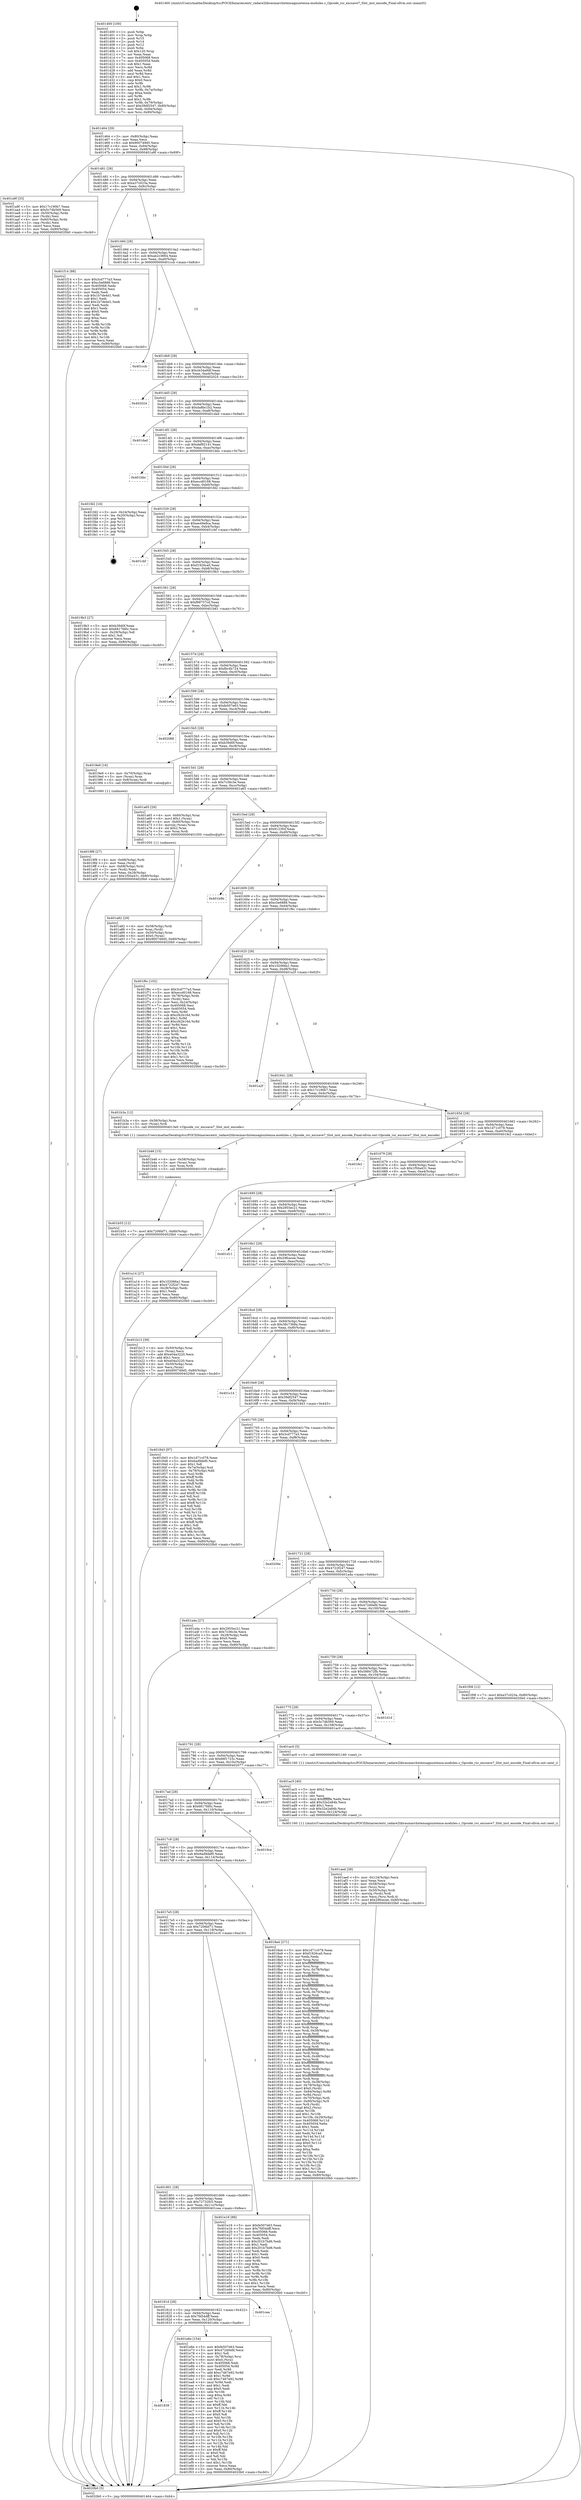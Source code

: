digraph "0x401400" {
  label = "0x401400 (/mnt/c/Users/mathe/Desktop/tcc/POCII/binaries/extr_radare2librasmarchxtensagnuxtensa-modules.c_Opcode_rsr_excsave7_Slot_inst_encode_Final-ollvm.out::main(0))"
  labelloc = "t"
  node[shape=record]

  Entry [label="",width=0.3,height=0.3,shape=circle,fillcolor=black,style=filled]
  "0x401464" [label="{
     0x401464 [29]\l
     | [instrs]\l
     &nbsp;&nbsp;0x401464 \<+3\>: mov -0x80(%rbp),%eax\l
     &nbsp;&nbsp;0x401467 \<+2\>: mov %eax,%ecx\l
     &nbsp;&nbsp;0x401469 \<+6\>: sub $0x900749d5,%ecx\l
     &nbsp;&nbsp;0x40146f \<+6\>: mov %eax,-0x94(%rbp)\l
     &nbsp;&nbsp;0x401475 \<+6\>: mov %ecx,-0x98(%rbp)\l
     &nbsp;&nbsp;0x40147b \<+6\>: je 0000000000401a9f \<main+0x69f\>\l
  }"]
  "0x401a9f" [label="{
     0x401a9f [33]\l
     | [instrs]\l
     &nbsp;&nbsp;0x401a9f \<+5\>: mov $0x17c190b7,%eax\l
     &nbsp;&nbsp;0x401aa4 \<+5\>: mov $0x5c7db569,%ecx\l
     &nbsp;&nbsp;0x401aa9 \<+4\>: mov -0x50(%rbp),%rdx\l
     &nbsp;&nbsp;0x401aad \<+2\>: mov (%rdx),%esi\l
     &nbsp;&nbsp;0x401aaf \<+4\>: mov -0x60(%rbp),%rdx\l
     &nbsp;&nbsp;0x401ab3 \<+2\>: cmp (%rdx),%esi\l
     &nbsp;&nbsp;0x401ab5 \<+3\>: cmovl %ecx,%eax\l
     &nbsp;&nbsp;0x401ab8 \<+3\>: mov %eax,-0x80(%rbp)\l
     &nbsp;&nbsp;0x401abb \<+5\>: jmp 00000000004020b0 \<main+0xcb0\>\l
  }"]
  "0x401481" [label="{
     0x401481 [28]\l
     | [instrs]\l
     &nbsp;&nbsp;0x401481 \<+5\>: jmp 0000000000401486 \<main+0x86\>\l
     &nbsp;&nbsp;0x401486 \<+6\>: mov -0x94(%rbp),%eax\l
     &nbsp;&nbsp;0x40148c \<+5\>: sub $0xa37c023a,%eax\l
     &nbsp;&nbsp;0x401491 \<+6\>: mov %eax,-0x9c(%rbp)\l
     &nbsp;&nbsp;0x401497 \<+6\>: je 0000000000401f14 \<main+0xb14\>\l
  }"]
  Exit [label="",width=0.3,height=0.3,shape=circle,fillcolor=black,style=filled,peripheries=2]
  "0x401f14" [label="{
     0x401f14 [88]\l
     | [instrs]\l
     &nbsp;&nbsp;0x401f14 \<+5\>: mov $0x3cd777a3,%eax\l
     &nbsp;&nbsp;0x401f19 \<+5\>: mov $0xc5e6888,%ecx\l
     &nbsp;&nbsp;0x401f1e \<+7\>: mov 0x405068,%edx\l
     &nbsp;&nbsp;0x401f25 \<+7\>: mov 0x405054,%esi\l
     &nbsp;&nbsp;0x401f2c \<+2\>: mov %edx,%edi\l
     &nbsp;&nbsp;0x401f2e \<+6\>: sub $0x1b7de4d1,%edi\l
     &nbsp;&nbsp;0x401f34 \<+3\>: sub $0x1,%edi\l
     &nbsp;&nbsp;0x401f37 \<+6\>: add $0x1b7de4d1,%edi\l
     &nbsp;&nbsp;0x401f3d \<+3\>: imul %edi,%edx\l
     &nbsp;&nbsp;0x401f40 \<+3\>: and $0x1,%edx\l
     &nbsp;&nbsp;0x401f43 \<+3\>: cmp $0x0,%edx\l
     &nbsp;&nbsp;0x401f46 \<+4\>: sete %r8b\l
     &nbsp;&nbsp;0x401f4a \<+3\>: cmp $0xa,%esi\l
     &nbsp;&nbsp;0x401f4d \<+4\>: setl %r9b\l
     &nbsp;&nbsp;0x401f51 \<+3\>: mov %r8b,%r10b\l
     &nbsp;&nbsp;0x401f54 \<+3\>: and %r9b,%r10b\l
     &nbsp;&nbsp;0x401f57 \<+3\>: xor %r9b,%r8b\l
     &nbsp;&nbsp;0x401f5a \<+3\>: or %r8b,%r10b\l
     &nbsp;&nbsp;0x401f5d \<+4\>: test $0x1,%r10b\l
     &nbsp;&nbsp;0x401f61 \<+3\>: cmovne %ecx,%eax\l
     &nbsp;&nbsp;0x401f64 \<+3\>: mov %eax,-0x80(%rbp)\l
     &nbsp;&nbsp;0x401f67 \<+5\>: jmp 00000000004020b0 \<main+0xcb0\>\l
  }"]
  "0x40149d" [label="{
     0x40149d [28]\l
     | [instrs]\l
     &nbsp;&nbsp;0x40149d \<+5\>: jmp 00000000004014a2 \<main+0xa2\>\l
     &nbsp;&nbsp;0x4014a2 \<+6\>: mov -0x94(%rbp),%eax\l
     &nbsp;&nbsp;0x4014a8 \<+5\>: sub $0xab2c3664,%eax\l
     &nbsp;&nbsp;0x4014ad \<+6\>: mov %eax,-0xa0(%rbp)\l
     &nbsp;&nbsp;0x4014b3 \<+6\>: je 0000000000401ccb \<main+0x8cb\>\l
  }"]
  "0x401839" [label="{
     0x401839\l
  }", style=dashed]
  "0x401ccb" [label="{
     0x401ccb\l
  }", style=dashed]
  "0x4014b9" [label="{
     0x4014b9 [28]\l
     | [instrs]\l
     &nbsp;&nbsp;0x4014b9 \<+5\>: jmp 00000000004014be \<main+0xbe\>\l
     &nbsp;&nbsp;0x4014be \<+6\>: mov -0x94(%rbp),%eax\l
     &nbsp;&nbsp;0x4014c4 \<+5\>: sub $0xcb34a9df,%eax\l
     &nbsp;&nbsp;0x4014c9 \<+6\>: mov %eax,-0xa4(%rbp)\l
     &nbsp;&nbsp;0x4014cf \<+6\>: je 0000000000402024 \<main+0xc24\>\l
  }"]
  "0x401e6e" [label="{
     0x401e6e [154]\l
     | [instrs]\l
     &nbsp;&nbsp;0x401e6e \<+5\>: mov $0xfe507e63,%eax\l
     &nbsp;&nbsp;0x401e73 \<+5\>: mov $0x472d0efd,%ecx\l
     &nbsp;&nbsp;0x401e78 \<+2\>: mov $0x1,%dl\l
     &nbsp;&nbsp;0x401e7a \<+4\>: mov -0x78(%rbp),%rsi\l
     &nbsp;&nbsp;0x401e7e \<+6\>: movl $0x0,(%rsi)\l
     &nbsp;&nbsp;0x401e84 \<+7\>: mov 0x405068,%edi\l
     &nbsp;&nbsp;0x401e8b \<+8\>: mov 0x405054,%r8d\l
     &nbsp;&nbsp;0x401e93 \<+3\>: mov %edi,%r9d\l
     &nbsp;&nbsp;0x401e96 \<+7\>: add $0xc7467e92,%r9d\l
     &nbsp;&nbsp;0x401e9d \<+4\>: sub $0x1,%r9d\l
     &nbsp;&nbsp;0x401ea1 \<+7\>: sub $0xc7467e92,%r9d\l
     &nbsp;&nbsp;0x401ea8 \<+4\>: imul %r9d,%edi\l
     &nbsp;&nbsp;0x401eac \<+3\>: and $0x1,%edi\l
     &nbsp;&nbsp;0x401eaf \<+3\>: cmp $0x0,%edi\l
     &nbsp;&nbsp;0x401eb2 \<+4\>: sete %r10b\l
     &nbsp;&nbsp;0x401eb6 \<+4\>: cmp $0xa,%r8d\l
     &nbsp;&nbsp;0x401eba \<+4\>: setl %r11b\l
     &nbsp;&nbsp;0x401ebe \<+3\>: mov %r10b,%bl\l
     &nbsp;&nbsp;0x401ec1 \<+3\>: xor $0xff,%bl\l
     &nbsp;&nbsp;0x401ec4 \<+3\>: mov %r11b,%r14b\l
     &nbsp;&nbsp;0x401ec7 \<+4\>: xor $0xff,%r14b\l
     &nbsp;&nbsp;0x401ecb \<+3\>: xor $0x0,%dl\l
     &nbsp;&nbsp;0x401ece \<+3\>: mov %bl,%r15b\l
     &nbsp;&nbsp;0x401ed1 \<+4\>: and $0x0,%r15b\l
     &nbsp;&nbsp;0x401ed5 \<+3\>: and %dl,%r10b\l
     &nbsp;&nbsp;0x401ed8 \<+3\>: mov %r14b,%r12b\l
     &nbsp;&nbsp;0x401edb \<+4\>: and $0x0,%r12b\l
     &nbsp;&nbsp;0x401edf \<+3\>: and %dl,%r11b\l
     &nbsp;&nbsp;0x401ee2 \<+3\>: or %r10b,%r15b\l
     &nbsp;&nbsp;0x401ee5 \<+3\>: or %r11b,%r12b\l
     &nbsp;&nbsp;0x401ee8 \<+3\>: xor %r12b,%r15b\l
     &nbsp;&nbsp;0x401eeb \<+3\>: or %r14b,%bl\l
     &nbsp;&nbsp;0x401eee \<+3\>: xor $0xff,%bl\l
     &nbsp;&nbsp;0x401ef1 \<+3\>: or $0x0,%dl\l
     &nbsp;&nbsp;0x401ef4 \<+2\>: and %dl,%bl\l
     &nbsp;&nbsp;0x401ef6 \<+3\>: or %bl,%r15b\l
     &nbsp;&nbsp;0x401ef9 \<+4\>: test $0x1,%r15b\l
     &nbsp;&nbsp;0x401efd \<+3\>: cmovne %ecx,%eax\l
     &nbsp;&nbsp;0x401f00 \<+3\>: mov %eax,-0x80(%rbp)\l
     &nbsp;&nbsp;0x401f03 \<+5\>: jmp 00000000004020b0 \<main+0xcb0\>\l
  }"]
  "0x402024" [label="{
     0x402024\l
  }", style=dashed]
  "0x4014d5" [label="{
     0x4014d5 [28]\l
     | [instrs]\l
     &nbsp;&nbsp;0x4014d5 \<+5\>: jmp 00000000004014da \<main+0xda\>\l
     &nbsp;&nbsp;0x4014da \<+6\>: mov -0x94(%rbp),%eax\l
     &nbsp;&nbsp;0x4014e0 \<+5\>: sub $0xda8bc1b2,%eax\l
     &nbsp;&nbsp;0x4014e5 \<+6\>: mov %eax,-0xa8(%rbp)\l
     &nbsp;&nbsp;0x4014eb \<+6\>: je 0000000000401dad \<main+0x9ad\>\l
  }"]
  "0x40181d" [label="{
     0x40181d [28]\l
     | [instrs]\l
     &nbsp;&nbsp;0x40181d \<+5\>: jmp 0000000000401822 \<main+0x422\>\l
     &nbsp;&nbsp;0x401822 \<+6\>: mov -0x94(%rbp),%eax\l
     &nbsp;&nbsp;0x401828 \<+5\>: sub $0x7fd54dff,%eax\l
     &nbsp;&nbsp;0x40182d \<+6\>: mov %eax,-0x120(%rbp)\l
     &nbsp;&nbsp;0x401833 \<+6\>: je 0000000000401e6e \<main+0xa6e\>\l
  }"]
  "0x401dad" [label="{
     0x401dad\l
  }", style=dashed]
  "0x4014f1" [label="{
     0x4014f1 [28]\l
     | [instrs]\l
     &nbsp;&nbsp;0x4014f1 \<+5\>: jmp 00000000004014f6 \<main+0xf6\>\l
     &nbsp;&nbsp;0x4014f6 \<+6\>: mov -0x94(%rbp),%eax\l
     &nbsp;&nbsp;0x4014fc \<+5\>: sub $0xdef92141,%eax\l
     &nbsp;&nbsp;0x401501 \<+6\>: mov %eax,-0xac(%rbp)\l
     &nbsp;&nbsp;0x401507 \<+6\>: je 0000000000401bbc \<main+0x7bc\>\l
  }"]
  "0x401cea" [label="{
     0x401cea\l
  }", style=dashed]
  "0x401bbc" [label="{
     0x401bbc\l
  }", style=dashed]
  "0x40150d" [label="{
     0x40150d [28]\l
     | [instrs]\l
     &nbsp;&nbsp;0x40150d \<+5\>: jmp 0000000000401512 \<main+0x112\>\l
     &nbsp;&nbsp;0x401512 \<+6\>: mov -0x94(%rbp),%eax\l
     &nbsp;&nbsp;0x401518 \<+5\>: sub $0xeccd0168,%eax\l
     &nbsp;&nbsp;0x40151d \<+6\>: mov %eax,-0xb0(%rbp)\l
     &nbsp;&nbsp;0x401523 \<+6\>: je 0000000000401fd2 \<main+0xbd2\>\l
  }"]
  "0x401801" [label="{
     0x401801 [28]\l
     | [instrs]\l
     &nbsp;&nbsp;0x401801 \<+5\>: jmp 0000000000401806 \<main+0x406\>\l
     &nbsp;&nbsp;0x401806 \<+6\>: mov -0x94(%rbp),%eax\l
     &nbsp;&nbsp;0x40180c \<+5\>: sub $0x72732fc5,%eax\l
     &nbsp;&nbsp;0x401811 \<+6\>: mov %eax,-0x11c(%rbp)\l
     &nbsp;&nbsp;0x401817 \<+6\>: je 0000000000401cea \<main+0x8ea\>\l
  }"]
  "0x401fd2" [label="{
     0x401fd2 [16]\l
     | [instrs]\l
     &nbsp;&nbsp;0x401fd2 \<+3\>: mov -0x24(%rbp),%eax\l
     &nbsp;&nbsp;0x401fd5 \<+4\>: lea -0x20(%rbp),%rsp\l
     &nbsp;&nbsp;0x401fd9 \<+1\>: pop %rbx\l
     &nbsp;&nbsp;0x401fda \<+2\>: pop %r12\l
     &nbsp;&nbsp;0x401fdc \<+2\>: pop %r14\l
     &nbsp;&nbsp;0x401fde \<+2\>: pop %r15\l
     &nbsp;&nbsp;0x401fe0 \<+1\>: pop %rbp\l
     &nbsp;&nbsp;0x401fe1 \<+1\>: ret\l
  }"]
  "0x401529" [label="{
     0x401529 [28]\l
     | [instrs]\l
     &nbsp;&nbsp;0x401529 \<+5\>: jmp 000000000040152e \<main+0x12e\>\l
     &nbsp;&nbsp;0x40152e \<+6\>: mov -0x94(%rbp),%eax\l
     &nbsp;&nbsp;0x401534 \<+5\>: sub $0xee49e8ca,%eax\l
     &nbsp;&nbsp;0x401539 \<+6\>: mov %eax,-0xb4(%rbp)\l
     &nbsp;&nbsp;0x40153f \<+6\>: je 0000000000401cbf \<main+0x8bf\>\l
  }"]
  "0x401e16" [label="{
     0x401e16 [88]\l
     | [instrs]\l
     &nbsp;&nbsp;0x401e16 \<+5\>: mov $0xfe507e63,%eax\l
     &nbsp;&nbsp;0x401e1b \<+5\>: mov $0x7fd54dff,%ecx\l
     &nbsp;&nbsp;0x401e20 \<+7\>: mov 0x405068,%edx\l
     &nbsp;&nbsp;0x401e27 \<+7\>: mov 0x405054,%esi\l
     &nbsp;&nbsp;0x401e2e \<+2\>: mov %edx,%edi\l
     &nbsp;&nbsp;0x401e30 \<+6\>: sub $0x201b7bd6,%edi\l
     &nbsp;&nbsp;0x401e36 \<+3\>: sub $0x1,%edi\l
     &nbsp;&nbsp;0x401e39 \<+6\>: add $0x201b7bd6,%edi\l
     &nbsp;&nbsp;0x401e3f \<+3\>: imul %edi,%edx\l
     &nbsp;&nbsp;0x401e42 \<+3\>: and $0x1,%edx\l
     &nbsp;&nbsp;0x401e45 \<+3\>: cmp $0x0,%edx\l
     &nbsp;&nbsp;0x401e48 \<+4\>: sete %r8b\l
     &nbsp;&nbsp;0x401e4c \<+3\>: cmp $0xa,%esi\l
     &nbsp;&nbsp;0x401e4f \<+4\>: setl %r9b\l
     &nbsp;&nbsp;0x401e53 \<+3\>: mov %r8b,%r10b\l
     &nbsp;&nbsp;0x401e56 \<+3\>: and %r9b,%r10b\l
     &nbsp;&nbsp;0x401e59 \<+3\>: xor %r9b,%r8b\l
     &nbsp;&nbsp;0x401e5c \<+3\>: or %r8b,%r10b\l
     &nbsp;&nbsp;0x401e5f \<+4\>: test $0x1,%r10b\l
     &nbsp;&nbsp;0x401e63 \<+3\>: cmovne %ecx,%eax\l
     &nbsp;&nbsp;0x401e66 \<+3\>: mov %eax,-0x80(%rbp)\l
     &nbsp;&nbsp;0x401e69 \<+5\>: jmp 00000000004020b0 \<main+0xcb0\>\l
  }"]
  "0x401cbf" [label="{
     0x401cbf\l
  }", style=dashed]
  "0x401545" [label="{
     0x401545 [28]\l
     | [instrs]\l
     &nbsp;&nbsp;0x401545 \<+5\>: jmp 000000000040154a \<main+0x14a\>\l
     &nbsp;&nbsp;0x40154a \<+6\>: mov -0x94(%rbp),%eax\l
     &nbsp;&nbsp;0x401550 \<+5\>: sub $0xf1926ca0,%eax\l
     &nbsp;&nbsp;0x401555 \<+6\>: mov %eax,-0xb8(%rbp)\l
     &nbsp;&nbsp;0x40155b \<+6\>: je 00000000004019b3 \<main+0x5b3\>\l
  }"]
  "0x401b55" [label="{
     0x401b55 [12]\l
     | [instrs]\l
     &nbsp;&nbsp;0x401b55 \<+7\>: movl $0x7206bf71,-0x80(%rbp)\l
     &nbsp;&nbsp;0x401b5c \<+5\>: jmp 00000000004020b0 \<main+0xcb0\>\l
  }"]
  "0x4019b3" [label="{
     0x4019b3 [27]\l
     | [instrs]\l
     &nbsp;&nbsp;0x4019b3 \<+5\>: mov $0xb39d0f,%eax\l
     &nbsp;&nbsp;0x4019b8 \<+5\>: mov $0x6817fd0c,%ecx\l
     &nbsp;&nbsp;0x4019bd \<+3\>: mov -0x29(%rbp),%dl\l
     &nbsp;&nbsp;0x4019c0 \<+3\>: test $0x1,%dl\l
     &nbsp;&nbsp;0x4019c3 \<+3\>: cmovne %ecx,%eax\l
     &nbsp;&nbsp;0x4019c6 \<+3\>: mov %eax,-0x80(%rbp)\l
     &nbsp;&nbsp;0x4019c9 \<+5\>: jmp 00000000004020b0 \<main+0xcb0\>\l
  }"]
  "0x401561" [label="{
     0x401561 [28]\l
     | [instrs]\l
     &nbsp;&nbsp;0x401561 \<+5\>: jmp 0000000000401566 \<main+0x166\>\l
     &nbsp;&nbsp;0x401566 \<+6\>: mov -0x94(%rbp),%eax\l
     &nbsp;&nbsp;0x40156c \<+5\>: sub $0xf68757cd,%eax\l
     &nbsp;&nbsp;0x401571 \<+6\>: mov %eax,-0xbc(%rbp)\l
     &nbsp;&nbsp;0x401577 \<+6\>: je 0000000000401b61 \<main+0x761\>\l
  }"]
  "0x401b46" [label="{
     0x401b46 [15]\l
     | [instrs]\l
     &nbsp;&nbsp;0x401b46 \<+4\>: mov -0x58(%rbp),%rax\l
     &nbsp;&nbsp;0x401b4a \<+3\>: mov (%rax),%rax\l
     &nbsp;&nbsp;0x401b4d \<+3\>: mov %rax,%rdi\l
     &nbsp;&nbsp;0x401b50 \<+5\>: call 0000000000401030 \<free@plt\>\l
     | [calls]\l
     &nbsp;&nbsp;0x401030 \{1\} (unknown)\l
  }"]
  "0x401b61" [label="{
     0x401b61\l
  }", style=dashed]
  "0x40157d" [label="{
     0x40157d [28]\l
     | [instrs]\l
     &nbsp;&nbsp;0x40157d \<+5\>: jmp 0000000000401582 \<main+0x182\>\l
     &nbsp;&nbsp;0x401582 \<+6\>: mov -0x94(%rbp),%eax\l
     &nbsp;&nbsp;0x401588 \<+5\>: sub $0xfbc4b724,%eax\l
     &nbsp;&nbsp;0x40158d \<+6\>: mov %eax,-0xc0(%rbp)\l
     &nbsp;&nbsp;0x401593 \<+6\>: je 0000000000401e0a \<main+0xa0a\>\l
  }"]
  "0x401aed" [label="{
     0x401aed [38]\l
     | [instrs]\l
     &nbsp;&nbsp;0x401aed \<+6\>: mov -0x124(%rbp),%ecx\l
     &nbsp;&nbsp;0x401af3 \<+3\>: imul %eax,%ecx\l
     &nbsp;&nbsp;0x401af6 \<+4\>: mov -0x58(%rbp),%rsi\l
     &nbsp;&nbsp;0x401afa \<+3\>: mov (%rsi),%rsi\l
     &nbsp;&nbsp;0x401afd \<+4\>: mov -0x50(%rbp),%rdi\l
     &nbsp;&nbsp;0x401b01 \<+3\>: movslq (%rdi),%rdi\l
     &nbsp;&nbsp;0x401b04 \<+3\>: mov %ecx,(%rsi,%rdi,4)\l
     &nbsp;&nbsp;0x401b07 \<+7\>: movl $0x29fcecee,-0x80(%rbp)\l
     &nbsp;&nbsp;0x401b0e \<+5\>: jmp 00000000004020b0 \<main+0xcb0\>\l
  }"]
  "0x401e0a" [label="{
     0x401e0a\l
  }", style=dashed]
  "0x401599" [label="{
     0x401599 [28]\l
     | [instrs]\l
     &nbsp;&nbsp;0x401599 \<+5\>: jmp 000000000040159e \<main+0x19e\>\l
     &nbsp;&nbsp;0x40159e \<+6\>: mov -0x94(%rbp),%eax\l
     &nbsp;&nbsp;0x4015a4 \<+5\>: sub $0xfe507e63,%eax\l
     &nbsp;&nbsp;0x4015a9 \<+6\>: mov %eax,-0xc4(%rbp)\l
     &nbsp;&nbsp;0x4015af \<+6\>: je 0000000000402088 \<main+0xc88\>\l
  }"]
  "0x401ac5" [label="{
     0x401ac5 [40]\l
     | [instrs]\l
     &nbsp;&nbsp;0x401ac5 \<+5\>: mov $0x2,%ecx\l
     &nbsp;&nbsp;0x401aca \<+1\>: cltd\l
     &nbsp;&nbsp;0x401acb \<+2\>: idiv %ecx\l
     &nbsp;&nbsp;0x401acd \<+6\>: imul $0xfffffffe,%edx,%ecx\l
     &nbsp;&nbsp;0x401ad3 \<+6\>: add $0x32e2a84b,%ecx\l
     &nbsp;&nbsp;0x401ad9 \<+3\>: add $0x1,%ecx\l
     &nbsp;&nbsp;0x401adc \<+6\>: sub $0x32e2a84b,%ecx\l
     &nbsp;&nbsp;0x401ae2 \<+6\>: mov %ecx,-0x124(%rbp)\l
     &nbsp;&nbsp;0x401ae8 \<+5\>: call 0000000000401160 \<next_i\>\l
     | [calls]\l
     &nbsp;&nbsp;0x401160 \{1\} (/mnt/c/Users/mathe/Desktop/tcc/POCII/binaries/extr_radare2librasmarchxtensagnuxtensa-modules.c_Opcode_rsr_excsave7_Slot_inst_encode_Final-ollvm.out::next_i)\l
  }"]
  "0x402088" [label="{
     0x402088\l
  }", style=dashed]
  "0x4015b5" [label="{
     0x4015b5 [28]\l
     | [instrs]\l
     &nbsp;&nbsp;0x4015b5 \<+5\>: jmp 00000000004015ba \<main+0x1ba\>\l
     &nbsp;&nbsp;0x4015ba \<+6\>: mov -0x94(%rbp),%eax\l
     &nbsp;&nbsp;0x4015c0 \<+5\>: sub $0xb39d0f,%eax\l
     &nbsp;&nbsp;0x4015c5 \<+6\>: mov %eax,-0xc8(%rbp)\l
     &nbsp;&nbsp;0x4015cb \<+6\>: je 00000000004019e9 \<main+0x5e9\>\l
  }"]
  "0x401a82" [label="{
     0x401a82 [29]\l
     | [instrs]\l
     &nbsp;&nbsp;0x401a82 \<+4\>: mov -0x58(%rbp),%rdi\l
     &nbsp;&nbsp;0x401a86 \<+3\>: mov %rax,(%rdi)\l
     &nbsp;&nbsp;0x401a89 \<+4\>: mov -0x50(%rbp),%rax\l
     &nbsp;&nbsp;0x401a8d \<+6\>: movl $0x0,(%rax)\l
     &nbsp;&nbsp;0x401a93 \<+7\>: movl $0x900749d5,-0x80(%rbp)\l
     &nbsp;&nbsp;0x401a9a \<+5\>: jmp 00000000004020b0 \<main+0xcb0\>\l
  }"]
  "0x4019e9" [label="{
     0x4019e9 [16]\l
     | [instrs]\l
     &nbsp;&nbsp;0x4019e9 \<+4\>: mov -0x70(%rbp),%rax\l
     &nbsp;&nbsp;0x4019ed \<+3\>: mov (%rax),%rax\l
     &nbsp;&nbsp;0x4019f0 \<+4\>: mov 0x8(%rax),%rdi\l
     &nbsp;&nbsp;0x4019f4 \<+5\>: call 0000000000401060 \<atoi@plt\>\l
     | [calls]\l
     &nbsp;&nbsp;0x401060 \{1\} (unknown)\l
  }"]
  "0x4015d1" [label="{
     0x4015d1 [28]\l
     | [instrs]\l
     &nbsp;&nbsp;0x4015d1 \<+5\>: jmp 00000000004015d6 \<main+0x1d6\>\l
     &nbsp;&nbsp;0x4015d6 \<+6\>: mov -0x94(%rbp),%eax\l
     &nbsp;&nbsp;0x4015dc \<+5\>: sub $0x7c36c3e,%eax\l
     &nbsp;&nbsp;0x4015e1 \<+6\>: mov %eax,-0xcc(%rbp)\l
     &nbsp;&nbsp;0x4015e7 \<+6\>: je 0000000000401a65 \<main+0x665\>\l
  }"]
  "0x4019f9" [label="{
     0x4019f9 [27]\l
     | [instrs]\l
     &nbsp;&nbsp;0x4019f9 \<+4\>: mov -0x68(%rbp),%rdi\l
     &nbsp;&nbsp;0x4019fd \<+2\>: mov %eax,(%rdi)\l
     &nbsp;&nbsp;0x4019ff \<+4\>: mov -0x68(%rbp),%rdi\l
     &nbsp;&nbsp;0x401a03 \<+2\>: mov (%rdi),%eax\l
     &nbsp;&nbsp;0x401a05 \<+3\>: mov %eax,-0x28(%rbp)\l
     &nbsp;&nbsp;0x401a08 \<+7\>: movl $0x1f50a431,-0x80(%rbp)\l
     &nbsp;&nbsp;0x401a0f \<+5\>: jmp 00000000004020b0 \<main+0xcb0\>\l
  }"]
  "0x401a65" [label="{
     0x401a65 [29]\l
     | [instrs]\l
     &nbsp;&nbsp;0x401a65 \<+4\>: mov -0x60(%rbp),%rax\l
     &nbsp;&nbsp;0x401a69 \<+6\>: movl $0x1,(%rax)\l
     &nbsp;&nbsp;0x401a6f \<+4\>: mov -0x60(%rbp),%rax\l
     &nbsp;&nbsp;0x401a73 \<+3\>: movslq (%rax),%rax\l
     &nbsp;&nbsp;0x401a76 \<+4\>: shl $0x2,%rax\l
     &nbsp;&nbsp;0x401a7a \<+3\>: mov %rax,%rdi\l
     &nbsp;&nbsp;0x401a7d \<+5\>: call 0000000000401050 \<malloc@plt\>\l
     | [calls]\l
     &nbsp;&nbsp;0x401050 \{1\} (unknown)\l
  }"]
  "0x4015ed" [label="{
     0x4015ed [28]\l
     | [instrs]\l
     &nbsp;&nbsp;0x4015ed \<+5\>: jmp 00000000004015f2 \<main+0x1f2\>\l
     &nbsp;&nbsp;0x4015f2 \<+6\>: mov -0x94(%rbp),%eax\l
     &nbsp;&nbsp;0x4015f8 \<+5\>: sub $0x9123fcf,%eax\l
     &nbsp;&nbsp;0x4015fd \<+6\>: mov %eax,-0xd0(%rbp)\l
     &nbsp;&nbsp;0x401603 \<+6\>: je 0000000000401b9b \<main+0x79b\>\l
  }"]
  "0x4017e5" [label="{
     0x4017e5 [28]\l
     | [instrs]\l
     &nbsp;&nbsp;0x4017e5 \<+5\>: jmp 00000000004017ea \<main+0x3ea\>\l
     &nbsp;&nbsp;0x4017ea \<+6\>: mov -0x94(%rbp),%eax\l
     &nbsp;&nbsp;0x4017f0 \<+5\>: sub $0x7206bf71,%eax\l
     &nbsp;&nbsp;0x4017f5 \<+6\>: mov %eax,-0x118(%rbp)\l
     &nbsp;&nbsp;0x4017fb \<+6\>: je 0000000000401e16 \<main+0xa16\>\l
  }"]
  "0x401b9b" [label="{
     0x401b9b\l
  }", style=dashed]
  "0x401609" [label="{
     0x401609 [28]\l
     | [instrs]\l
     &nbsp;&nbsp;0x401609 \<+5\>: jmp 000000000040160e \<main+0x20e\>\l
     &nbsp;&nbsp;0x40160e \<+6\>: mov -0x94(%rbp),%eax\l
     &nbsp;&nbsp;0x401614 \<+5\>: sub $0xc5e6888,%eax\l
     &nbsp;&nbsp;0x401619 \<+6\>: mov %eax,-0xd4(%rbp)\l
     &nbsp;&nbsp;0x40161f \<+6\>: je 0000000000401f6c \<main+0xb6c\>\l
  }"]
  "0x4018a4" [label="{
     0x4018a4 [271]\l
     | [instrs]\l
     &nbsp;&nbsp;0x4018a4 \<+5\>: mov $0x1d71c078,%eax\l
     &nbsp;&nbsp;0x4018a9 \<+5\>: mov $0xf1926ca0,%ecx\l
     &nbsp;&nbsp;0x4018ae \<+2\>: xor %edx,%edx\l
     &nbsp;&nbsp;0x4018b0 \<+3\>: mov %rsp,%rsi\l
     &nbsp;&nbsp;0x4018b3 \<+4\>: add $0xfffffffffffffff0,%rsi\l
     &nbsp;&nbsp;0x4018b7 \<+3\>: mov %rsi,%rsp\l
     &nbsp;&nbsp;0x4018ba \<+4\>: mov %rsi,-0x78(%rbp)\l
     &nbsp;&nbsp;0x4018be \<+3\>: mov %rsp,%rsi\l
     &nbsp;&nbsp;0x4018c1 \<+4\>: add $0xfffffffffffffff0,%rsi\l
     &nbsp;&nbsp;0x4018c5 \<+3\>: mov %rsi,%rsp\l
     &nbsp;&nbsp;0x4018c8 \<+3\>: mov %rsp,%rdi\l
     &nbsp;&nbsp;0x4018cb \<+4\>: add $0xfffffffffffffff0,%rdi\l
     &nbsp;&nbsp;0x4018cf \<+3\>: mov %rdi,%rsp\l
     &nbsp;&nbsp;0x4018d2 \<+4\>: mov %rdi,-0x70(%rbp)\l
     &nbsp;&nbsp;0x4018d6 \<+3\>: mov %rsp,%rdi\l
     &nbsp;&nbsp;0x4018d9 \<+4\>: add $0xfffffffffffffff0,%rdi\l
     &nbsp;&nbsp;0x4018dd \<+3\>: mov %rdi,%rsp\l
     &nbsp;&nbsp;0x4018e0 \<+4\>: mov %rdi,-0x68(%rbp)\l
     &nbsp;&nbsp;0x4018e4 \<+3\>: mov %rsp,%rdi\l
     &nbsp;&nbsp;0x4018e7 \<+4\>: add $0xfffffffffffffff0,%rdi\l
     &nbsp;&nbsp;0x4018eb \<+3\>: mov %rdi,%rsp\l
     &nbsp;&nbsp;0x4018ee \<+4\>: mov %rdi,-0x60(%rbp)\l
     &nbsp;&nbsp;0x4018f2 \<+3\>: mov %rsp,%rdi\l
     &nbsp;&nbsp;0x4018f5 \<+4\>: add $0xfffffffffffffff0,%rdi\l
     &nbsp;&nbsp;0x4018f9 \<+3\>: mov %rdi,%rsp\l
     &nbsp;&nbsp;0x4018fc \<+4\>: mov %rdi,-0x58(%rbp)\l
     &nbsp;&nbsp;0x401900 \<+3\>: mov %rsp,%rdi\l
     &nbsp;&nbsp;0x401903 \<+4\>: add $0xfffffffffffffff0,%rdi\l
     &nbsp;&nbsp;0x401907 \<+3\>: mov %rdi,%rsp\l
     &nbsp;&nbsp;0x40190a \<+4\>: mov %rdi,-0x50(%rbp)\l
     &nbsp;&nbsp;0x40190e \<+3\>: mov %rsp,%rdi\l
     &nbsp;&nbsp;0x401911 \<+4\>: add $0xfffffffffffffff0,%rdi\l
     &nbsp;&nbsp;0x401915 \<+3\>: mov %rdi,%rsp\l
     &nbsp;&nbsp;0x401918 \<+4\>: mov %rdi,-0x48(%rbp)\l
     &nbsp;&nbsp;0x40191c \<+3\>: mov %rsp,%rdi\l
     &nbsp;&nbsp;0x40191f \<+4\>: add $0xfffffffffffffff0,%rdi\l
     &nbsp;&nbsp;0x401923 \<+3\>: mov %rdi,%rsp\l
     &nbsp;&nbsp;0x401926 \<+4\>: mov %rdi,-0x40(%rbp)\l
     &nbsp;&nbsp;0x40192a \<+3\>: mov %rsp,%rdi\l
     &nbsp;&nbsp;0x40192d \<+4\>: add $0xfffffffffffffff0,%rdi\l
     &nbsp;&nbsp;0x401931 \<+3\>: mov %rdi,%rsp\l
     &nbsp;&nbsp;0x401934 \<+4\>: mov %rdi,-0x38(%rbp)\l
     &nbsp;&nbsp;0x401938 \<+4\>: mov -0x78(%rbp),%rdi\l
     &nbsp;&nbsp;0x40193c \<+6\>: movl $0x0,(%rdi)\l
     &nbsp;&nbsp;0x401942 \<+7\>: mov -0x84(%rbp),%r8d\l
     &nbsp;&nbsp;0x401949 \<+3\>: mov %r8d,(%rsi)\l
     &nbsp;&nbsp;0x40194c \<+4\>: mov -0x70(%rbp),%rdi\l
     &nbsp;&nbsp;0x401950 \<+7\>: mov -0x90(%rbp),%r9\l
     &nbsp;&nbsp;0x401957 \<+3\>: mov %r9,(%rdi)\l
     &nbsp;&nbsp;0x40195a \<+3\>: cmpl $0x2,(%rsi)\l
     &nbsp;&nbsp;0x40195d \<+4\>: setne %r10b\l
     &nbsp;&nbsp;0x401961 \<+4\>: and $0x1,%r10b\l
     &nbsp;&nbsp;0x401965 \<+4\>: mov %r10b,-0x29(%rbp)\l
     &nbsp;&nbsp;0x401969 \<+8\>: mov 0x405068,%r11d\l
     &nbsp;&nbsp;0x401971 \<+7\>: mov 0x405054,%ebx\l
     &nbsp;&nbsp;0x401978 \<+3\>: sub $0x1,%edx\l
     &nbsp;&nbsp;0x40197b \<+3\>: mov %r11d,%r14d\l
     &nbsp;&nbsp;0x40197e \<+3\>: add %edx,%r14d\l
     &nbsp;&nbsp;0x401981 \<+4\>: imul %r14d,%r11d\l
     &nbsp;&nbsp;0x401985 \<+4\>: and $0x1,%r11d\l
     &nbsp;&nbsp;0x401989 \<+4\>: cmp $0x0,%r11d\l
     &nbsp;&nbsp;0x40198d \<+4\>: sete %r10b\l
     &nbsp;&nbsp;0x401991 \<+3\>: cmp $0xa,%ebx\l
     &nbsp;&nbsp;0x401994 \<+4\>: setl %r15b\l
     &nbsp;&nbsp;0x401998 \<+3\>: mov %r10b,%r12b\l
     &nbsp;&nbsp;0x40199b \<+3\>: and %r15b,%r12b\l
     &nbsp;&nbsp;0x40199e \<+3\>: xor %r15b,%r10b\l
     &nbsp;&nbsp;0x4019a1 \<+3\>: or %r10b,%r12b\l
     &nbsp;&nbsp;0x4019a4 \<+4\>: test $0x1,%r12b\l
     &nbsp;&nbsp;0x4019a8 \<+3\>: cmovne %ecx,%eax\l
     &nbsp;&nbsp;0x4019ab \<+3\>: mov %eax,-0x80(%rbp)\l
     &nbsp;&nbsp;0x4019ae \<+5\>: jmp 00000000004020b0 \<main+0xcb0\>\l
  }"]
  "0x401f6c" [label="{
     0x401f6c [102]\l
     | [instrs]\l
     &nbsp;&nbsp;0x401f6c \<+5\>: mov $0x3cd777a3,%eax\l
     &nbsp;&nbsp;0x401f71 \<+5\>: mov $0xeccd0168,%ecx\l
     &nbsp;&nbsp;0x401f76 \<+4\>: mov -0x78(%rbp),%rdx\l
     &nbsp;&nbsp;0x401f7a \<+2\>: mov (%rdx),%esi\l
     &nbsp;&nbsp;0x401f7c \<+3\>: mov %esi,-0x24(%rbp)\l
     &nbsp;&nbsp;0x401f7f \<+7\>: mov 0x405068,%esi\l
     &nbsp;&nbsp;0x401f86 \<+7\>: mov 0x405054,%edi\l
     &nbsp;&nbsp;0x401f8d \<+3\>: mov %esi,%r8d\l
     &nbsp;&nbsp;0x401f90 \<+7\>: sub $0xcf42b16d,%r8d\l
     &nbsp;&nbsp;0x401f97 \<+4\>: sub $0x1,%r8d\l
     &nbsp;&nbsp;0x401f9b \<+7\>: add $0xcf42b16d,%r8d\l
     &nbsp;&nbsp;0x401fa2 \<+4\>: imul %r8d,%esi\l
     &nbsp;&nbsp;0x401fa6 \<+3\>: and $0x1,%esi\l
     &nbsp;&nbsp;0x401fa9 \<+3\>: cmp $0x0,%esi\l
     &nbsp;&nbsp;0x401fac \<+4\>: sete %r9b\l
     &nbsp;&nbsp;0x401fb0 \<+3\>: cmp $0xa,%edi\l
     &nbsp;&nbsp;0x401fb3 \<+4\>: setl %r10b\l
     &nbsp;&nbsp;0x401fb7 \<+3\>: mov %r9b,%r11b\l
     &nbsp;&nbsp;0x401fba \<+3\>: and %r10b,%r11b\l
     &nbsp;&nbsp;0x401fbd \<+3\>: xor %r10b,%r9b\l
     &nbsp;&nbsp;0x401fc0 \<+3\>: or %r9b,%r11b\l
     &nbsp;&nbsp;0x401fc3 \<+4\>: test $0x1,%r11b\l
     &nbsp;&nbsp;0x401fc7 \<+3\>: cmovne %ecx,%eax\l
     &nbsp;&nbsp;0x401fca \<+3\>: mov %eax,-0x80(%rbp)\l
     &nbsp;&nbsp;0x401fcd \<+5\>: jmp 00000000004020b0 \<main+0xcb0\>\l
  }"]
  "0x401625" [label="{
     0x401625 [28]\l
     | [instrs]\l
     &nbsp;&nbsp;0x401625 \<+5\>: jmp 000000000040162a \<main+0x22a\>\l
     &nbsp;&nbsp;0x40162a \<+6\>: mov -0x94(%rbp),%eax\l
     &nbsp;&nbsp;0x401630 \<+5\>: sub $0x102066a1,%eax\l
     &nbsp;&nbsp;0x401635 \<+6\>: mov %eax,-0xd8(%rbp)\l
     &nbsp;&nbsp;0x40163b \<+6\>: je 0000000000401a2f \<main+0x62f\>\l
  }"]
  "0x4017c9" [label="{
     0x4017c9 [28]\l
     | [instrs]\l
     &nbsp;&nbsp;0x4017c9 \<+5\>: jmp 00000000004017ce \<main+0x3ce\>\l
     &nbsp;&nbsp;0x4017ce \<+6\>: mov -0x94(%rbp),%eax\l
     &nbsp;&nbsp;0x4017d4 \<+5\>: sub $0x6ad9def0,%eax\l
     &nbsp;&nbsp;0x4017d9 \<+6\>: mov %eax,-0x114(%rbp)\l
     &nbsp;&nbsp;0x4017df \<+6\>: je 00000000004018a4 \<main+0x4a4\>\l
  }"]
  "0x401a2f" [label="{
     0x401a2f\l
  }", style=dashed]
  "0x401641" [label="{
     0x401641 [28]\l
     | [instrs]\l
     &nbsp;&nbsp;0x401641 \<+5\>: jmp 0000000000401646 \<main+0x246\>\l
     &nbsp;&nbsp;0x401646 \<+6\>: mov -0x94(%rbp),%eax\l
     &nbsp;&nbsp;0x40164c \<+5\>: sub $0x17c190b7,%eax\l
     &nbsp;&nbsp;0x401651 \<+6\>: mov %eax,-0xdc(%rbp)\l
     &nbsp;&nbsp;0x401657 \<+6\>: je 0000000000401b3a \<main+0x73a\>\l
  }"]
  "0x4019ce" [label="{
     0x4019ce\l
  }", style=dashed]
  "0x401b3a" [label="{
     0x401b3a [12]\l
     | [instrs]\l
     &nbsp;&nbsp;0x401b3a \<+4\>: mov -0x58(%rbp),%rax\l
     &nbsp;&nbsp;0x401b3e \<+3\>: mov (%rax),%rdi\l
     &nbsp;&nbsp;0x401b41 \<+5\>: call 00000000004013e0 \<Opcode_rsr_excsave7_Slot_inst_encode\>\l
     | [calls]\l
     &nbsp;&nbsp;0x4013e0 \{1\} (/mnt/c/Users/mathe/Desktop/tcc/POCII/binaries/extr_radare2librasmarchxtensagnuxtensa-modules.c_Opcode_rsr_excsave7_Slot_inst_encode_Final-ollvm.out::Opcode_rsr_excsave7_Slot_inst_encode)\l
  }"]
  "0x40165d" [label="{
     0x40165d [28]\l
     | [instrs]\l
     &nbsp;&nbsp;0x40165d \<+5\>: jmp 0000000000401662 \<main+0x262\>\l
     &nbsp;&nbsp;0x401662 \<+6\>: mov -0x94(%rbp),%eax\l
     &nbsp;&nbsp;0x401668 \<+5\>: sub $0x1d71c078,%eax\l
     &nbsp;&nbsp;0x40166d \<+6\>: mov %eax,-0xe0(%rbp)\l
     &nbsp;&nbsp;0x401673 \<+6\>: je 0000000000401fe2 \<main+0xbe2\>\l
  }"]
  "0x4017ad" [label="{
     0x4017ad [28]\l
     | [instrs]\l
     &nbsp;&nbsp;0x4017ad \<+5\>: jmp 00000000004017b2 \<main+0x3b2\>\l
     &nbsp;&nbsp;0x4017b2 \<+6\>: mov -0x94(%rbp),%eax\l
     &nbsp;&nbsp;0x4017b8 \<+5\>: sub $0x6817fd0c,%eax\l
     &nbsp;&nbsp;0x4017bd \<+6\>: mov %eax,-0x110(%rbp)\l
     &nbsp;&nbsp;0x4017c3 \<+6\>: je 00000000004019ce \<main+0x5ce\>\l
  }"]
  "0x401fe2" [label="{
     0x401fe2\l
  }", style=dashed]
  "0x401679" [label="{
     0x401679 [28]\l
     | [instrs]\l
     &nbsp;&nbsp;0x401679 \<+5\>: jmp 000000000040167e \<main+0x27e\>\l
     &nbsp;&nbsp;0x40167e \<+6\>: mov -0x94(%rbp),%eax\l
     &nbsp;&nbsp;0x401684 \<+5\>: sub $0x1f50a431,%eax\l
     &nbsp;&nbsp;0x401689 \<+6\>: mov %eax,-0xe4(%rbp)\l
     &nbsp;&nbsp;0x40168f \<+6\>: je 0000000000401a14 \<main+0x614\>\l
  }"]
  "0x402077" [label="{
     0x402077\l
  }", style=dashed]
  "0x401a14" [label="{
     0x401a14 [27]\l
     | [instrs]\l
     &nbsp;&nbsp;0x401a14 \<+5\>: mov $0x102066a1,%eax\l
     &nbsp;&nbsp;0x401a19 \<+5\>: mov $0x4722f247,%ecx\l
     &nbsp;&nbsp;0x401a1e \<+3\>: mov -0x28(%rbp),%edx\l
     &nbsp;&nbsp;0x401a21 \<+3\>: cmp $0x1,%edx\l
     &nbsp;&nbsp;0x401a24 \<+3\>: cmovl %ecx,%eax\l
     &nbsp;&nbsp;0x401a27 \<+3\>: mov %eax,-0x80(%rbp)\l
     &nbsp;&nbsp;0x401a2a \<+5\>: jmp 00000000004020b0 \<main+0xcb0\>\l
  }"]
  "0x401695" [label="{
     0x401695 [28]\l
     | [instrs]\l
     &nbsp;&nbsp;0x401695 \<+5\>: jmp 000000000040169a \<main+0x29a\>\l
     &nbsp;&nbsp;0x40169a \<+6\>: mov -0x94(%rbp),%eax\l
     &nbsp;&nbsp;0x4016a0 \<+5\>: sub $0x2955ec21,%eax\l
     &nbsp;&nbsp;0x4016a5 \<+6\>: mov %eax,-0xe8(%rbp)\l
     &nbsp;&nbsp;0x4016ab \<+6\>: je 0000000000401d11 \<main+0x911\>\l
  }"]
  "0x401791" [label="{
     0x401791 [28]\l
     | [instrs]\l
     &nbsp;&nbsp;0x401791 \<+5\>: jmp 0000000000401796 \<main+0x396\>\l
     &nbsp;&nbsp;0x401796 \<+6\>: mov -0x94(%rbp),%eax\l
     &nbsp;&nbsp;0x40179c \<+5\>: sub $0x66f1723c,%eax\l
     &nbsp;&nbsp;0x4017a1 \<+6\>: mov %eax,-0x10c(%rbp)\l
     &nbsp;&nbsp;0x4017a7 \<+6\>: je 0000000000402077 \<main+0xc77\>\l
  }"]
  "0x401d11" [label="{
     0x401d11\l
  }", style=dashed]
  "0x4016b1" [label="{
     0x4016b1 [28]\l
     | [instrs]\l
     &nbsp;&nbsp;0x4016b1 \<+5\>: jmp 00000000004016b6 \<main+0x2b6\>\l
     &nbsp;&nbsp;0x4016b6 \<+6\>: mov -0x94(%rbp),%eax\l
     &nbsp;&nbsp;0x4016bc \<+5\>: sub $0x29fcecee,%eax\l
     &nbsp;&nbsp;0x4016c1 \<+6\>: mov %eax,-0xec(%rbp)\l
     &nbsp;&nbsp;0x4016c7 \<+6\>: je 0000000000401b13 \<main+0x713\>\l
  }"]
  "0x401ac0" [label="{
     0x401ac0 [5]\l
     | [instrs]\l
     &nbsp;&nbsp;0x401ac0 \<+5\>: call 0000000000401160 \<next_i\>\l
     | [calls]\l
     &nbsp;&nbsp;0x401160 \{1\} (/mnt/c/Users/mathe/Desktop/tcc/POCII/binaries/extr_radare2librasmarchxtensagnuxtensa-modules.c_Opcode_rsr_excsave7_Slot_inst_encode_Final-ollvm.out::next_i)\l
  }"]
  "0x401b13" [label="{
     0x401b13 [39]\l
     | [instrs]\l
     &nbsp;&nbsp;0x401b13 \<+4\>: mov -0x50(%rbp),%rax\l
     &nbsp;&nbsp;0x401b17 \<+2\>: mov (%rax),%ecx\l
     &nbsp;&nbsp;0x401b19 \<+6\>: add $0xe04a3220,%ecx\l
     &nbsp;&nbsp;0x401b1f \<+3\>: add $0x1,%ecx\l
     &nbsp;&nbsp;0x401b22 \<+6\>: sub $0xe04a3220,%ecx\l
     &nbsp;&nbsp;0x401b28 \<+4\>: mov -0x50(%rbp),%rax\l
     &nbsp;&nbsp;0x401b2c \<+2\>: mov %ecx,(%rax)\l
     &nbsp;&nbsp;0x401b2e \<+7\>: movl $0x900749d5,-0x80(%rbp)\l
     &nbsp;&nbsp;0x401b35 \<+5\>: jmp 00000000004020b0 \<main+0xcb0\>\l
  }"]
  "0x4016cd" [label="{
     0x4016cd [28]\l
     | [instrs]\l
     &nbsp;&nbsp;0x4016cd \<+5\>: jmp 00000000004016d2 \<main+0x2d2\>\l
     &nbsp;&nbsp;0x4016d2 \<+6\>: mov -0x94(%rbp),%eax\l
     &nbsp;&nbsp;0x4016d8 \<+5\>: sub $0x38c7368a,%eax\l
     &nbsp;&nbsp;0x4016dd \<+6\>: mov %eax,-0xf0(%rbp)\l
     &nbsp;&nbsp;0x4016e3 \<+6\>: je 0000000000401c14 \<main+0x814\>\l
  }"]
  "0x401775" [label="{
     0x401775 [28]\l
     | [instrs]\l
     &nbsp;&nbsp;0x401775 \<+5\>: jmp 000000000040177a \<main+0x37a\>\l
     &nbsp;&nbsp;0x40177a \<+6\>: mov -0x94(%rbp),%eax\l
     &nbsp;&nbsp;0x401780 \<+5\>: sub $0x5c7db569,%eax\l
     &nbsp;&nbsp;0x401785 \<+6\>: mov %eax,-0x108(%rbp)\l
     &nbsp;&nbsp;0x40178b \<+6\>: je 0000000000401ac0 \<main+0x6c0\>\l
  }"]
  "0x401c14" [label="{
     0x401c14\l
  }", style=dashed]
  "0x4016e9" [label="{
     0x4016e9 [28]\l
     | [instrs]\l
     &nbsp;&nbsp;0x4016e9 \<+5\>: jmp 00000000004016ee \<main+0x2ee\>\l
     &nbsp;&nbsp;0x4016ee \<+6\>: mov -0x94(%rbp),%eax\l
     &nbsp;&nbsp;0x4016f4 \<+5\>: sub $0x39df2547,%eax\l
     &nbsp;&nbsp;0x4016f9 \<+6\>: mov %eax,-0xf4(%rbp)\l
     &nbsp;&nbsp;0x4016ff \<+6\>: je 0000000000401843 \<main+0x443\>\l
  }"]
  "0x401d1d" [label="{
     0x401d1d\l
  }", style=dashed]
  "0x401843" [label="{
     0x401843 [97]\l
     | [instrs]\l
     &nbsp;&nbsp;0x401843 \<+5\>: mov $0x1d71c078,%eax\l
     &nbsp;&nbsp;0x401848 \<+5\>: mov $0x6ad9def0,%ecx\l
     &nbsp;&nbsp;0x40184d \<+2\>: mov $0x1,%dl\l
     &nbsp;&nbsp;0x40184f \<+4\>: mov -0x7a(%rbp),%sil\l
     &nbsp;&nbsp;0x401853 \<+4\>: mov -0x79(%rbp),%dil\l
     &nbsp;&nbsp;0x401857 \<+3\>: mov %sil,%r8b\l
     &nbsp;&nbsp;0x40185a \<+4\>: xor $0xff,%r8b\l
     &nbsp;&nbsp;0x40185e \<+3\>: mov %dil,%r9b\l
     &nbsp;&nbsp;0x401861 \<+4\>: xor $0xff,%r9b\l
     &nbsp;&nbsp;0x401865 \<+3\>: xor $0x1,%dl\l
     &nbsp;&nbsp;0x401868 \<+3\>: mov %r8b,%r10b\l
     &nbsp;&nbsp;0x40186b \<+4\>: and $0xff,%r10b\l
     &nbsp;&nbsp;0x40186f \<+3\>: and %dl,%sil\l
     &nbsp;&nbsp;0x401872 \<+3\>: mov %r9b,%r11b\l
     &nbsp;&nbsp;0x401875 \<+4\>: and $0xff,%r11b\l
     &nbsp;&nbsp;0x401879 \<+3\>: and %dl,%dil\l
     &nbsp;&nbsp;0x40187c \<+3\>: or %sil,%r10b\l
     &nbsp;&nbsp;0x40187f \<+3\>: or %dil,%r11b\l
     &nbsp;&nbsp;0x401882 \<+3\>: xor %r11b,%r10b\l
     &nbsp;&nbsp;0x401885 \<+3\>: or %r9b,%r8b\l
     &nbsp;&nbsp;0x401888 \<+4\>: xor $0xff,%r8b\l
     &nbsp;&nbsp;0x40188c \<+3\>: or $0x1,%dl\l
     &nbsp;&nbsp;0x40188f \<+3\>: and %dl,%r8b\l
     &nbsp;&nbsp;0x401892 \<+3\>: or %r8b,%r10b\l
     &nbsp;&nbsp;0x401895 \<+4\>: test $0x1,%r10b\l
     &nbsp;&nbsp;0x401899 \<+3\>: cmovne %ecx,%eax\l
     &nbsp;&nbsp;0x40189c \<+3\>: mov %eax,-0x80(%rbp)\l
     &nbsp;&nbsp;0x40189f \<+5\>: jmp 00000000004020b0 \<main+0xcb0\>\l
  }"]
  "0x401705" [label="{
     0x401705 [28]\l
     | [instrs]\l
     &nbsp;&nbsp;0x401705 \<+5\>: jmp 000000000040170a \<main+0x30a\>\l
     &nbsp;&nbsp;0x40170a \<+6\>: mov -0x94(%rbp),%eax\l
     &nbsp;&nbsp;0x401710 \<+5\>: sub $0x3cd777a3,%eax\l
     &nbsp;&nbsp;0x401715 \<+6\>: mov %eax,-0xf8(%rbp)\l
     &nbsp;&nbsp;0x40171b \<+6\>: je 000000000040209e \<main+0xc9e\>\l
  }"]
  "0x4020b0" [label="{
     0x4020b0 [5]\l
     | [instrs]\l
     &nbsp;&nbsp;0x4020b0 \<+5\>: jmp 0000000000401464 \<main+0x64\>\l
  }"]
  "0x401400" [label="{
     0x401400 [100]\l
     | [instrs]\l
     &nbsp;&nbsp;0x401400 \<+1\>: push %rbp\l
     &nbsp;&nbsp;0x401401 \<+3\>: mov %rsp,%rbp\l
     &nbsp;&nbsp;0x401404 \<+2\>: push %r15\l
     &nbsp;&nbsp;0x401406 \<+2\>: push %r14\l
     &nbsp;&nbsp;0x401408 \<+2\>: push %r12\l
     &nbsp;&nbsp;0x40140a \<+1\>: push %rbx\l
     &nbsp;&nbsp;0x40140b \<+7\>: sub $0x120,%rsp\l
     &nbsp;&nbsp;0x401412 \<+2\>: xor %eax,%eax\l
     &nbsp;&nbsp;0x401414 \<+7\>: mov 0x405068,%ecx\l
     &nbsp;&nbsp;0x40141b \<+7\>: mov 0x405054,%edx\l
     &nbsp;&nbsp;0x401422 \<+3\>: sub $0x1,%eax\l
     &nbsp;&nbsp;0x401425 \<+3\>: mov %ecx,%r8d\l
     &nbsp;&nbsp;0x401428 \<+3\>: add %eax,%r8d\l
     &nbsp;&nbsp;0x40142b \<+4\>: imul %r8d,%ecx\l
     &nbsp;&nbsp;0x40142f \<+3\>: and $0x1,%ecx\l
     &nbsp;&nbsp;0x401432 \<+3\>: cmp $0x0,%ecx\l
     &nbsp;&nbsp;0x401435 \<+4\>: sete %r9b\l
     &nbsp;&nbsp;0x401439 \<+4\>: and $0x1,%r9b\l
     &nbsp;&nbsp;0x40143d \<+4\>: mov %r9b,-0x7a(%rbp)\l
     &nbsp;&nbsp;0x401441 \<+3\>: cmp $0xa,%edx\l
     &nbsp;&nbsp;0x401444 \<+4\>: setl %r9b\l
     &nbsp;&nbsp;0x401448 \<+4\>: and $0x1,%r9b\l
     &nbsp;&nbsp;0x40144c \<+4\>: mov %r9b,-0x79(%rbp)\l
     &nbsp;&nbsp;0x401450 \<+7\>: movl $0x39df2547,-0x80(%rbp)\l
     &nbsp;&nbsp;0x401457 \<+6\>: mov %edi,-0x84(%rbp)\l
     &nbsp;&nbsp;0x40145d \<+7\>: mov %rsi,-0x90(%rbp)\l
  }"]
  "0x401759" [label="{
     0x401759 [28]\l
     | [instrs]\l
     &nbsp;&nbsp;0x401759 \<+5\>: jmp 000000000040175e \<main+0x35e\>\l
     &nbsp;&nbsp;0x40175e \<+6\>: mov -0x94(%rbp),%eax\l
     &nbsp;&nbsp;0x401764 \<+5\>: sub $0x588472fb,%eax\l
     &nbsp;&nbsp;0x401769 \<+6\>: mov %eax,-0x104(%rbp)\l
     &nbsp;&nbsp;0x40176f \<+6\>: je 0000000000401d1d \<main+0x91d\>\l
  }"]
  "0x40209e" [label="{
     0x40209e\l
  }", style=dashed]
  "0x401721" [label="{
     0x401721 [28]\l
     | [instrs]\l
     &nbsp;&nbsp;0x401721 \<+5\>: jmp 0000000000401726 \<main+0x326\>\l
     &nbsp;&nbsp;0x401726 \<+6\>: mov -0x94(%rbp),%eax\l
     &nbsp;&nbsp;0x40172c \<+5\>: sub $0x4722f247,%eax\l
     &nbsp;&nbsp;0x401731 \<+6\>: mov %eax,-0xfc(%rbp)\l
     &nbsp;&nbsp;0x401737 \<+6\>: je 0000000000401a4a \<main+0x64a\>\l
  }"]
  "0x401f08" [label="{
     0x401f08 [12]\l
     | [instrs]\l
     &nbsp;&nbsp;0x401f08 \<+7\>: movl $0xa37c023a,-0x80(%rbp)\l
     &nbsp;&nbsp;0x401f0f \<+5\>: jmp 00000000004020b0 \<main+0xcb0\>\l
  }"]
  "0x401a4a" [label="{
     0x401a4a [27]\l
     | [instrs]\l
     &nbsp;&nbsp;0x401a4a \<+5\>: mov $0x2955ec21,%eax\l
     &nbsp;&nbsp;0x401a4f \<+5\>: mov $0x7c36c3e,%ecx\l
     &nbsp;&nbsp;0x401a54 \<+3\>: mov -0x28(%rbp),%edx\l
     &nbsp;&nbsp;0x401a57 \<+3\>: cmp $0x0,%edx\l
     &nbsp;&nbsp;0x401a5a \<+3\>: cmove %ecx,%eax\l
     &nbsp;&nbsp;0x401a5d \<+3\>: mov %eax,-0x80(%rbp)\l
     &nbsp;&nbsp;0x401a60 \<+5\>: jmp 00000000004020b0 \<main+0xcb0\>\l
  }"]
  "0x40173d" [label="{
     0x40173d [28]\l
     | [instrs]\l
     &nbsp;&nbsp;0x40173d \<+5\>: jmp 0000000000401742 \<main+0x342\>\l
     &nbsp;&nbsp;0x401742 \<+6\>: mov -0x94(%rbp),%eax\l
     &nbsp;&nbsp;0x401748 \<+5\>: sub $0x472d0efd,%eax\l
     &nbsp;&nbsp;0x40174d \<+6\>: mov %eax,-0x100(%rbp)\l
     &nbsp;&nbsp;0x401753 \<+6\>: je 0000000000401f08 \<main+0xb08\>\l
  }"]
  Entry -> "0x401400" [label=" 1"]
  "0x401464" -> "0x401a9f" [label=" 2"]
  "0x401464" -> "0x401481" [label=" 16"]
  "0x401fd2" -> Exit [label=" 1"]
  "0x401481" -> "0x401f14" [label=" 1"]
  "0x401481" -> "0x40149d" [label=" 15"]
  "0x401f6c" -> "0x4020b0" [label=" 1"]
  "0x40149d" -> "0x401ccb" [label=" 0"]
  "0x40149d" -> "0x4014b9" [label=" 15"]
  "0x401f14" -> "0x4020b0" [label=" 1"]
  "0x4014b9" -> "0x402024" [label=" 0"]
  "0x4014b9" -> "0x4014d5" [label=" 15"]
  "0x401f08" -> "0x4020b0" [label=" 1"]
  "0x4014d5" -> "0x401dad" [label=" 0"]
  "0x4014d5" -> "0x4014f1" [label=" 15"]
  "0x40181d" -> "0x401839" [label=" 0"]
  "0x4014f1" -> "0x401bbc" [label=" 0"]
  "0x4014f1" -> "0x40150d" [label=" 15"]
  "0x40181d" -> "0x401e6e" [label=" 1"]
  "0x40150d" -> "0x401fd2" [label=" 1"]
  "0x40150d" -> "0x401529" [label=" 14"]
  "0x401801" -> "0x40181d" [label=" 1"]
  "0x401529" -> "0x401cbf" [label=" 0"]
  "0x401529" -> "0x401545" [label=" 14"]
  "0x401801" -> "0x401cea" [label=" 0"]
  "0x401545" -> "0x4019b3" [label=" 1"]
  "0x401545" -> "0x401561" [label=" 13"]
  "0x401e16" -> "0x4020b0" [label=" 1"]
  "0x401561" -> "0x401b61" [label=" 0"]
  "0x401561" -> "0x40157d" [label=" 13"]
  "0x4017e5" -> "0x401801" [label=" 1"]
  "0x40157d" -> "0x401e0a" [label=" 0"]
  "0x40157d" -> "0x401599" [label=" 13"]
  "0x4017e5" -> "0x401e16" [label=" 1"]
  "0x401599" -> "0x402088" [label=" 0"]
  "0x401599" -> "0x4015b5" [label=" 13"]
  "0x401e6e" -> "0x4020b0" [label=" 1"]
  "0x4015b5" -> "0x4019e9" [label=" 1"]
  "0x4015b5" -> "0x4015d1" [label=" 12"]
  "0x401b55" -> "0x4020b0" [label=" 1"]
  "0x4015d1" -> "0x401a65" [label=" 1"]
  "0x4015d1" -> "0x4015ed" [label=" 11"]
  "0x401b46" -> "0x401b55" [label=" 1"]
  "0x4015ed" -> "0x401b9b" [label=" 0"]
  "0x4015ed" -> "0x401609" [label=" 11"]
  "0x401b13" -> "0x4020b0" [label=" 1"]
  "0x401609" -> "0x401f6c" [label=" 1"]
  "0x401609" -> "0x401625" [label=" 10"]
  "0x401aed" -> "0x4020b0" [label=" 1"]
  "0x401625" -> "0x401a2f" [label=" 0"]
  "0x401625" -> "0x401641" [label=" 10"]
  "0x401ac0" -> "0x401ac5" [label=" 1"]
  "0x401641" -> "0x401b3a" [label=" 1"]
  "0x401641" -> "0x40165d" [label=" 9"]
  "0x401a9f" -> "0x4020b0" [label=" 2"]
  "0x40165d" -> "0x401fe2" [label=" 0"]
  "0x40165d" -> "0x401679" [label=" 9"]
  "0x401a65" -> "0x401a82" [label=" 1"]
  "0x401679" -> "0x401a14" [label=" 1"]
  "0x401679" -> "0x401695" [label=" 8"]
  "0x401a4a" -> "0x4020b0" [label=" 1"]
  "0x401695" -> "0x401d11" [label=" 0"]
  "0x401695" -> "0x4016b1" [label=" 8"]
  "0x4019f9" -> "0x4020b0" [label=" 1"]
  "0x4016b1" -> "0x401b13" [label=" 1"]
  "0x4016b1" -> "0x4016cd" [label=" 7"]
  "0x4019e9" -> "0x4019f9" [label=" 1"]
  "0x4016cd" -> "0x401c14" [label=" 0"]
  "0x4016cd" -> "0x4016e9" [label=" 7"]
  "0x4018a4" -> "0x4020b0" [label=" 1"]
  "0x4016e9" -> "0x401843" [label=" 1"]
  "0x4016e9" -> "0x401705" [label=" 6"]
  "0x401843" -> "0x4020b0" [label=" 1"]
  "0x401400" -> "0x401464" [label=" 1"]
  "0x4020b0" -> "0x401464" [label=" 17"]
  "0x401b3a" -> "0x401b46" [label=" 1"]
  "0x401705" -> "0x40209e" [label=" 0"]
  "0x401705" -> "0x401721" [label=" 6"]
  "0x4017c9" -> "0x4018a4" [label=" 1"]
  "0x401721" -> "0x401a4a" [label=" 1"]
  "0x401721" -> "0x40173d" [label=" 5"]
  "0x401ac5" -> "0x401aed" [label=" 1"]
  "0x40173d" -> "0x401f08" [label=" 1"]
  "0x40173d" -> "0x401759" [label=" 4"]
  "0x4017c9" -> "0x4017e5" [label=" 2"]
  "0x401759" -> "0x401d1d" [label=" 0"]
  "0x401759" -> "0x401775" [label=" 4"]
  "0x4019b3" -> "0x4020b0" [label=" 1"]
  "0x401775" -> "0x401ac0" [label=" 1"]
  "0x401775" -> "0x401791" [label=" 3"]
  "0x401a14" -> "0x4020b0" [label=" 1"]
  "0x401791" -> "0x402077" [label=" 0"]
  "0x401791" -> "0x4017ad" [label=" 3"]
  "0x401a82" -> "0x4020b0" [label=" 1"]
  "0x4017ad" -> "0x4019ce" [label=" 0"]
  "0x4017ad" -> "0x4017c9" [label=" 3"]
}
